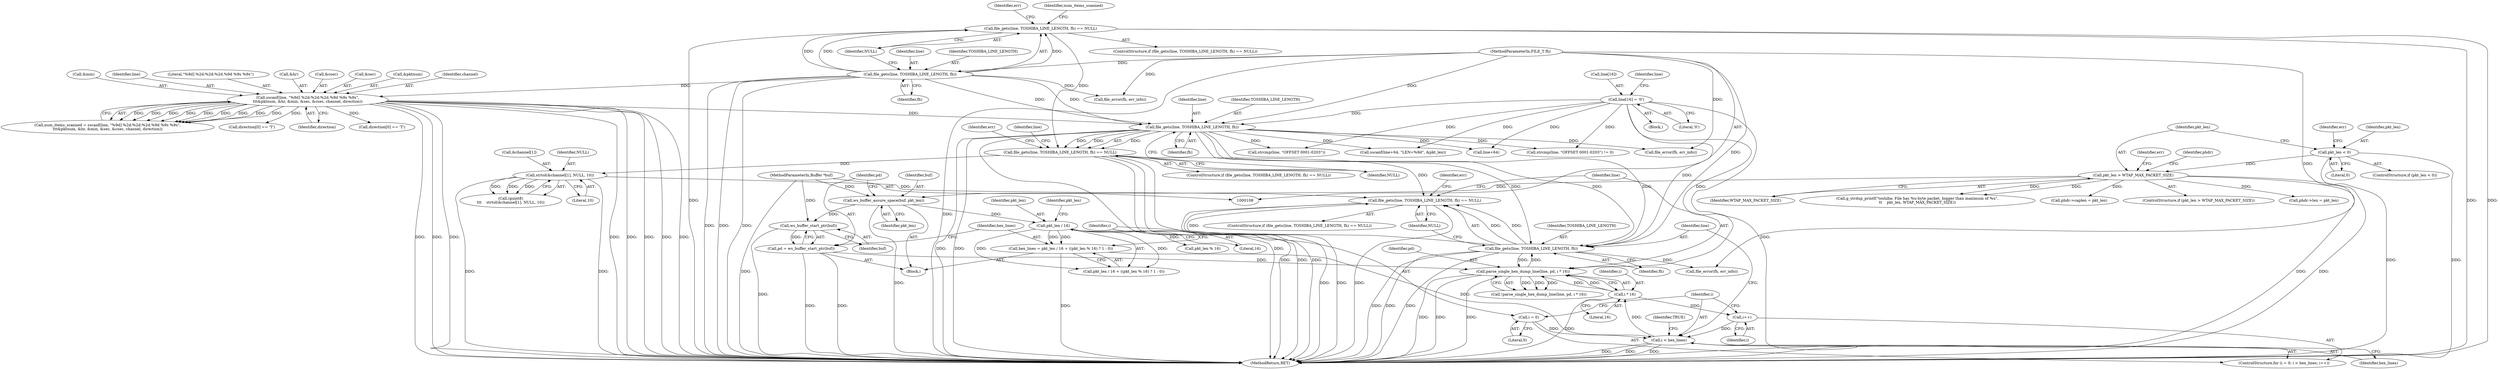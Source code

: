 digraph "0_wireshark_3270dfac43da861c714df76513456b46765ff47f@API" {
"1000445" [label="(Call,file_gets(line, TOSHIBA_LINE_LENGTH, fh) == NULL)"];
"1000446" [label="(Call,file_gets(line, TOSHIBA_LINE_LENGTH, fh))"];
"1000222" [label="(Call,line[16] = '\0')"];
"1000472" [label="(Call,parse_single_hex_dump_line(line, pd, i * 16))"];
"1000418" [label="(Call,pd = ws_buffer_start_ptr(buf))"];
"1000420" [label="(Call,ws_buffer_start_ptr(buf))"];
"1000415" [label="(Call,ws_buffer_assure_space(buf, pkt_len))"];
"1000111" [label="(MethodParameterIn,Buffer *buf)"];
"1000274" [label="(Call,pkt_len > WTAP_MAX_PACKET_SIZE)"];
"1000258" [label="(Call,pkt_len < 0)"];
"1000475" [label="(Call,i * 16)"];
"1000438" [label="(Call,i < hex_lines)"];
"1000441" [label="(Call,i++)"];
"1000435" [label="(Call,i = 0)"];
"1000422" [label="(Call,hex_lines = pkt_len / 16 + ((pkt_len % 16) ? 1 : 0))"];
"1000425" [label="(Call,pkt_len / 16)"];
"1000198" [label="(Call,file_gets(line, TOSHIBA_LINE_LENGTH, fh))"];
"1000163" [label="(Call,sscanf(line, \"%9d] %2d:%2d:%2d.%9d %9s %9s\",\n\t\t\t&pktnum, &hr, &min, &sec, &csec, channel, direction))"];
"1000137" [label="(Call,file_gets(line, TOSHIBA_LINE_LENGTH, fh))"];
"1000109" [label="(MethodParameterIn,FILE_T fh)"];
"1000367" [label="(Call,strtol(&channel[1], NULL, 10))"];
"1000197" [label="(Call,file_gets(line, TOSHIBA_LINE_LENGTH, fh) == NULL)"];
"1000136" [label="(Call,file_gets(line, TOSHIBA_LINE_LENGTH, fh) == NULL)"];
"1000354" [label="(Call,direction[0] == 'T')"];
"1000195" [label="(Block,)"];
"1000228" [label="(Call,strcmp(line, \"OFFSET 0001-0203\"))"];
"1000449" [label="(Identifier,fh)"];
"1000140" [label="(Identifier,fh)"];
"1000235" [label="(Call,line+64)"];
"1000472" [label="(Call,parse_single_hex_dump_line(line, pd, i * 16))"];
"1000447" [label="(Identifier,line)"];
"1000177" [label="(Identifier,direction)"];
"1000258" [label="(Call,pkt_len < 0)"];
"1000422" [label="(Call,hex_lines = pkt_len / 16 + ((pkt_len % 16) ? 1 : 0))"];
"1000257" [label="(ControlStructure,if (pkt_len < 0))"];
"1000111" [label="(MethodParameterIn,Buffer *buf)"];
"1000471" [label="(Call,!parse_single_hex_dump_line(line, pd, i * 16))"];
"1000439" [label="(Identifier,i)"];
"1000280" [label="(Identifier,err)"];
"1000198" [label="(Call,file_gets(line, TOSHIBA_LINE_LENGTH, fh))"];
"1000145" [label="(Identifier,err)"];
"1000276" [label="(Identifier,WTAP_MAX_PACKET_SIZE)"];
"1000427" [label="(Literal,16)"];
"1000368" [label="(Call,&channel[1])"];
"1000114" [label="(Block,)"];
"1000166" [label="(Call,&pktnum)"];
"1000455" [label="(Call,file_error(fh, err_info))"];
"1000477" [label="(Literal,16)"];
"1000424" [label="(Call,pkt_len / 16 + ((pkt_len % 16) ? 1 : 0))"];
"1000226" [label="(Literal,'\0')"];
"1000259" [label="(Identifier,pkt_len)"];
"1000141" [label="(Identifier,NULL)"];
"1000162" [label="(Identifier,num_items_scanned)"];
"1000445" [label="(Call,file_gets(line, TOSHIBA_LINE_LENGTH, fh) == NULL)"];
"1000417" [label="(Identifier,pkt_len)"];
"1000163" [label="(Call,sscanf(line, \"%9d] %2d:%2d:%2d.%9d %9s %9s\",\n\t\t\t&pktnum, &hr, &min, &sec, &csec, channel, direction))"];
"1000135" [label="(ControlStructure,if (file_gets(line, TOSHIBA_LINE_LENGTH, fh) == NULL))"];
"1000176" [label="(Identifier,channel)"];
"1000491" [label="(Identifier,TRUE)"];
"1000275" [label="(Identifier,pkt_len)"];
"1000222" [label="(Call,line[16] = '\0')"];
"1000415" [label="(Call,ws_buffer_assure_space(buf, pkt_len))"];
"1000475" [label="(Call,i * 16)"];
"1000229" [label="(Identifier,line)"];
"1000260" [label="(Literal,0)"];
"1000274" [label="(Call,pkt_len > WTAP_MAX_PACKET_SIZE)"];
"1000442" [label="(Identifier,i)"];
"1000450" [label="(Identifier,NULL)"];
"1000473" [label="(Identifier,line)"];
"1000207" [label="(Call,file_error(fh, err_info))"];
"1000199" [label="(Identifier,line)"];
"1000137" [label="(Call,file_gets(line, TOSHIBA_LINE_LENGTH, fh))"];
"1000285" [label="(Call,g_strdup_printf(\"toshiba: File has %u-byte packet, bigger than maximum of %u\",\n\t\t    pkt_len, WTAP_MAX_PACKET_SIZE))"];
"1000234" [label="(Call,sscanf(line+64, \"LEN=%9d\", &pkt_len))"];
"1000430" [label="(Identifier,pkt_len)"];
"1000474" [label="(Identifier,pd)"];
"1000416" [label="(Identifier,buf)"];
"1000426" [label="(Identifier,pkt_len)"];
"1000327" [label="(Call,phdr->caplen = pkt_len)"];
"1000365" [label="(Call,(guint8)\n\t\t\t    strtol(&channel[1], NULL, 10))"];
"1000438" [label="(Call,i < hex_lines)"];
"1000373" [label="(Literal,10)"];
"1000138" [label="(Identifier,line)"];
"1000387" [label="(Call,direction[0] == 'T')"];
"1000170" [label="(Call,&min)"];
"1000223" [label="(Call,line[16])"];
"1000421" [label="(Identifier,buf)"];
"1000206" [label="(Identifier,err)"];
"1000164" [label="(Identifier,line)"];
"1000165" [label="(Literal,\"%9d] %2d:%2d:%2d.%9d %9s %9s\")"];
"1000202" [label="(Identifier,NULL)"];
"1000197" [label="(Call,file_gets(line, TOSHIBA_LINE_LENGTH, fh) == NULL)"];
"1000425" [label="(Call,pkt_len / 16)"];
"1000492" [label="(MethodReturn,RET)"];
"1000367" [label="(Call,strtol(&channel[1], NULL, 10))"];
"1000196" [label="(ControlStructure,if (file_gets(line, TOSHIBA_LINE_LENGTH, fh) == NULL))"];
"1000437" [label="(Literal,0)"];
"1000146" [label="(Call,file_error(fh, err_info))"];
"1000454" [label="(Identifier,err)"];
"1000476" [label="(Identifier,i)"];
"1000109" [label="(MethodParameterIn,FILE_T fh)"];
"1000446" [label="(Call,file_gets(line, TOSHIBA_LINE_LENGTH, fh))"];
"1000372" [label="(Identifier,NULL)"];
"1000200" [label="(Identifier,TOSHIBA_LINE_LENGTH)"];
"1000168" [label="(Call,&hr)"];
"1000273" [label="(ControlStructure,if (pkt_len > WTAP_MAX_PACKET_SIZE))"];
"1000227" [label="(Call,strcmp(line, \"OFFSET 0001-0203\") != 0)"];
"1000436" [label="(Identifier,i)"];
"1000136" [label="(Call,file_gets(line, TOSHIBA_LINE_LENGTH, fh) == NULL)"];
"1000161" [label="(Call,num_items_scanned = sscanf(line, \"%9d] %2d:%2d:%2d.%9d %9s %9s\",\n\t\t\t&pktnum, &hr, &min, &sec, &csec, channel, direction))"];
"1000332" [label="(Call,phdr->len = pkt_len)"];
"1000440" [label="(Identifier,hex_lines)"];
"1000174" [label="(Call,&csec)"];
"1000429" [label="(Call,pkt_len % 16)"];
"1000448" [label="(Identifier,TOSHIBA_LINE_LENGTH)"];
"1000423" [label="(Identifier,hex_lines)"];
"1000201" [label="(Identifier,fh)"];
"1000139" [label="(Identifier,TOSHIBA_LINE_LENGTH)"];
"1000420" [label="(Call,ws_buffer_start_ptr(buf))"];
"1000419" [label="(Identifier,pd)"];
"1000224" [label="(Identifier,line)"];
"1000264" [label="(Identifier,err)"];
"1000444" [label="(ControlStructure,if (file_gets(line, TOSHIBA_LINE_LENGTH, fh) == NULL))"];
"1000434" [label="(ControlStructure,for (i = 0; i < hex_lines; i++))"];
"1000435" [label="(Call,i = 0)"];
"1000418" [label="(Call,pd = ws_buffer_start_ptr(buf))"];
"1000172" [label="(Call,&sec)"];
"1000293" [label="(Identifier,phdr)"];
"1000441" [label="(Call,i++)"];
"1000445" -> "1000444"  [label="AST: "];
"1000445" -> "1000450"  [label="CFG: "];
"1000446" -> "1000445"  [label="AST: "];
"1000450" -> "1000445"  [label="AST: "];
"1000454" -> "1000445"  [label="CFG: "];
"1000473" -> "1000445"  [label="CFG: "];
"1000445" -> "1000492"  [label="DDG: "];
"1000445" -> "1000492"  [label="DDG: "];
"1000445" -> "1000492"  [label="DDG: "];
"1000446" -> "1000445"  [label="DDG: "];
"1000446" -> "1000445"  [label="DDG: "];
"1000446" -> "1000445"  [label="DDG: "];
"1000367" -> "1000445"  [label="DDG: "];
"1000197" -> "1000445"  [label="DDG: "];
"1000446" -> "1000449"  [label="CFG: "];
"1000447" -> "1000446"  [label="AST: "];
"1000448" -> "1000446"  [label="AST: "];
"1000449" -> "1000446"  [label="AST: "];
"1000450" -> "1000446"  [label="CFG: "];
"1000446" -> "1000492"  [label="DDG: "];
"1000446" -> "1000492"  [label="DDG: "];
"1000446" -> "1000492"  [label="DDG: "];
"1000222" -> "1000446"  [label="DDG: "];
"1000472" -> "1000446"  [label="DDG: "];
"1000198" -> "1000446"  [label="DDG: "];
"1000198" -> "1000446"  [label="DDG: "];
"1000198" -> "1000446"  [label="DDG: "];
"1000109" -> "1000446"  [label="DDG: "];
"1000446" -> "1000455"  [label="DDG: "];
"1000446" -> "1000472"  [label="DDG: "];
"1000222" -> "1000195"  [label="AST: "];
"1000222" -> "1000226"  [label="CFG: "];
"1000223" -> "1000222"  [label="AST: "];
"1000226" -> "1000222"  [label="AST: "];
"1000229" -> "1000222"  [label="CFG: "];
"1000222" -> "1000492"  [label="DDG: "];
"1000222" -> "1000198"  [label="DDG: "];
"1000222" -> "1000227"  [label="DDG: "];
"1000222" -> "1000228"  [label="DDG: "];
"1000222" -> "1000234"  [label="DDG: "];
"1000222" -> "1000235"  [label="DDG: "];
"1000222" -> "1000472"  [label="DDG: "];
"1000472" -> "1000471"  [label="AST: "];
"1000472" -> "1000475"  [label="CFG: "];
"1000473" -> "1000472"  [label="AST: "];
"1000474" -> "1000472"  [label="AST: "];
"1000475" -> "1000472"  [label="AST: "];
"1000471" -> "1000472"  [label="CFG: "];
"1000472" -> "1000492"  [label="DDG: "];
"1000472" -> "1000492"  [label="DDG: "];
"1000472" -> "1000492"  [label="DDG: "];
"1000472" -> "1000471"  [label="DDG: "];
"1000472" -> "1000471"  [label="DDG: "];
"1000472" -> "1000471"  [label="DDG: "];
"1000418" -> "1000472"  [label="DDG: "];
"1000475" -> "1000472"  [label="DDG: "];
"1000475" -> "1000472"  [label="DDG: "];
"1000418" -> "1000114"  [label="AST: "];
"1000418" -> "1000420"  [label="CFG: "];
"1000419" -> "1000418"  [label="AST: "];
"1000420" -> "1000418"  [label="AST: "];
"1000423" -> "1000418"  [label="CFG: "];
"1000418" -> "1000492"  [label="DDG: "];
"1000418" -> "1000492"  [label="DDG: "];
"1000420" -> "1000418"  [label="DDG: "];
"1000420" -> "1000421"  [label="CFG: "];
"1000421" -> "1000420"  [label="AST: "];
"1000420" -> "1000492"  [label="DDG: "];
"1000415" -> "1000420"  [label="DDG: "];
"1000111" -> "1000420"  [label="DDG: "];
"1000415" -> "1000114"  [label="AST: "];
"1000415" -> "1000417"  [label="CFG: "];
"1000416" -> "1000415"  [label="AST: "];
"1000417" -> "1000415"  [label="AST: "];
"1000419" -> "1000415"  [label="CFG: "];
"1000415" -> "1000492"  [label="DDG: "];
"1000111" -> "1000415"  [label="DDG: "];
"1000274" -> "1000415"  [label="DDG: "];
"1000415" -> "1000425"  [label="DDG: "];
"1000111" -> "1000108"  [label="AST: "];
"1000111" -> "1000492"  [label="DDG: "];
"1000274" -> "1000273"  [label="AST: "];
"1000274" -> "1000276"  [label="CFG: "];
"1000275" -> "1000274"  [label="AST: "];
"1000276" -> "1000274"  [label="AST: "];
"1000280" -> "1000274"  [label="CFG: "];
"1000293" -> "1000274"  [label="CFG: "];
"1000274" -> "1000492"  [label="DDG: "];
"1000274" -> "1000492"  [label="DDG: "];
"1000258" -> "1000274"  [label="DDG: "];
"1000274" -> "1000285"  [label="DDG: "];
"1000274" -> "1000285"  [label="DDG: "];
"1000274" -> "1000327"  [label="DDG: "];
"1000274" -> "1000332"  [label="DDG: "];
"1000258" -> "1000257"  [label="AST: "];
"1000258" -> "1000260"  [label="CFG: "];
"1000259" -> "1000258"  [label="AST: "];
"1000260" -> "1000258"  [label="AST: "];
"1000264" -> "1000258"  [label="CFG: "];
"1000275" -> "1000258"  [label="CFG: "];
"1000258" -> "1000492"  [label="DDG: "];
"1000258" -> "1000492"  [label="DDG: "];
"1000475" -> "1000477"  [label="CFG: "];
"1000476" -> "1000475"  [label="AST: "];
"1000477" -> "1000475"  [label="AST: "];
"1000475" -> "1000492"  [label="DDG: "];
"1000475" -> "1000441"  [label="DDG: "];
"1000438" -> "1000475"  [label="DDG: "];
"1000438" -> "1000434"  [label="AST: "];
"1000438" -> "1000440"  [label="CFG: "];
"1000439" -> "1000438"  [label="AST: "];
"1000440" -> "1000438"  [label="AST: "];
"1000447" -> "1000438"  [label="CFG: "];
"1000491" -> "1000438"  [label="CFG: "];
"1000438" -> "1000492"  [label="DDG: "];
"1000438" -> "1000492"  [label="DDG: "];
"1000438" -> "1000492"  [label="DDG: "];
"1000441" -> "1000438"  [label="DDG: "];
"1000435" -> "1000438"  [label="DDG: "];
"1000422" -> "1000438"  [label="DDG: "];
"1000441" -> "1000434"  [label="AST: "];
"1000441" -> "1000442"  [label="CFG: "];
"1000442" -> "1000441"  [label="AST: "];
"1000439" -> "1000441"  [label="CFG: "];
"1000435" -> "1000434"  [label="AST: "];
"1000435" -> "1000437"  [label="CFG: "];
"1000436" -> "1000435"  [label="AST: "];
"1000437" -> "1000435"  [label="AST: "];
"1000439" -> "1000435"  [label="CFG: "];
"1000422" -> "1000114"  [label="AST: "];
"1000422" -> "1000424"  [label="CFG: "];
"1000423" -> "1000422"  [label="AST: "];
"1000424" -> "1000422"  [label="AST: "];
"1000436" -> "1000422"  [label="CFG: "];
"1000422" -> "1000492"  [label="DDG: "];
"1000425" -> "1000422"  [label="DDG: "];
"1000425" -> "1000422"  [label="DDG: "];
"1000425" -> "1000424"  [label="AST: "];
"1000425" -> "1000427"  [label="CFG: "];
"1000426" -> "1000425"  [label="AST: "];
"1000427" -> "1000425"  [label="AST: "];
"1000430" -> "1000425"  [label="CFG: "];
"1000425" -> "1000424"  [label="DDG: "];
"1000425" -> "1000424"  [label="DDG: "];
"1000425" -> "1000429"  [label="DDG: "];
"1000198" -> "1000197"  [label="AST: "];
"1000198" -> "1000201"  [label="CFG: "];
"1000199" -> "1000198"  [label="AST: "];
"1000200" -> "1000198"  [label="AST: "];
"1000201" -> "1000198"  [label="AST: "];
"1000202" -> "1000198"  [label="CFG: "];
"1000198" -> "1000492"  [label="DDG: "];
"1000198" -> "1000492"  [label="DDG: "];
"1000198" -> "1000492"  [label="DDG: "];
"1000198" -> "1000197"  [label="DDG: "];
"1000198" -> "1000197"  [label="DDG: "];
"1000198" -> "1000197"  [label="DDG: "];
"1000163" -> "1000198"  [label="DDG: "];
"1000137" -> "1000198"  [label="DDG: "];
"1000137" -> "1000198"  [label="DDG: "];
"1000109" -> "1000198"  [label="DDG: "];
"1000198" -> "1000207"  [label="DDG: "];
"1000198" -> "1000227"  [label="DDG: "];
"1000198" -> "1000228"  [label="DDG: "];
"1000198" -> "1000234"  [label="DDG: "];
"1000198" -> "1000235"  [label="DDG: "];
"1000163" -> "1000161"  [label="AST: "];
"1000163" -> "1000177"  [label="CFG: "];
"1000164" -> "1000163"  [label="AST: "];
"1000165" -> "1000163"  [label="AST: "];
"1000166" -> "1000163"  [label="AST: "];
"1000168" -> "1000163"  [label="AST: "];
"1000170" -> "1000163"  [label="AST: "];
"1000172" -> "1000163"  [label="AST: "];
"1000174" -> "1000163"  [label="AST: "];
"1000176" -> "1000163"  [label="AST: "];
"1000177" -> "1000163"  [label="AST: "];
"1000161" -> "1000163"  [label="CFG: "];
"1000163" -> "1000492"  [label="DDG: "];
"1000163" -> "1000492"  [label="DDG: "];
"1000163" -> "1000492"  [label="DDG: "];
"1000163" -> "1000492"  [label="DDG: "];
"1000163" -> "1000492"  [label="DDG: "];
"1000163" -> "1000492"  [label="DDG: "];
"1000163" -> "1000492"  [label="DDG: "];
"1000163" -> "1000492"  [label="DDG: "];
"1000163" -> "1000161"  [label="DDG: "];
"1000163" -> "1000161"  [label="DDG: "];
"1000163" -> "1000161"  [label="DDG: "];
"1000163" -> "1000161"  [label="DDG: "];
"1000163" -> "1000161"  [label="DDG: "];
"1000163" -> "1000161"  [label="DDG: "];
"1000163" -> "1000161"  [label="DDG: "];
"1000163" -> "1000161"  [label="DDG: "];
"1000163" -> "1000161"  [label="DDG: "];
"1000137" -> "1000163"  [label="DDG: "];
"1000163" -> "1000354"  [label="DDG: "];
"1000163" -> "1000387"  [label="DDG: "];
"1000137" -> "1000136"  [label="AST: "];
"1000137" -> "1000140"  [label="CFG: "];
"1000138" -> "1000137"  [label="AST: "];
"1000139" -> "1000137"  [label="AST: "];
"1000140" -> "1000137"  [label="AST: "];
"1000141" -> "1000137"  [label="CFG: "];
"1000137" -> "1000492"  [label="DDG: "];
"1000137" -> "1000492"  [label="DDG: "];
"1000137" -> "1000492"  [label="DDG: "];
"1000137" -> "1000136"  [label="DDG: "];
"1000137" -> "1000136"  [label="DDG: "];
"1000137" -> "1000136"  [label="DDG: "];
"1000109" -> "1000137"  [label="DDG: "];
"1000137" -> "1000146"  [label="DDG: "];
"1000109" -> "1000108"  [label="AST: "];
"1000109" -> "1000492"  [label="DDG: "];
"1000109" -> "1000146"  [label="DDG: "];
"1000109" -> "1000207"  [label="DDG: "];
"1000109" -> "1000455"  [label="DDG: "];
"1000367" -> "1000365"  [label="AST: "];
"1000367" -> "1000373"  [label="CFG: "];
"1000368" -> "1000367"  [label="AST: "];
"1000372" -> "1000367"  [label="AST: "];
"1000373" -> "1000367"  [label="AST: "];
"1000365" -> "1000367"  [label="CFG: "];
"1000367" -> "1000492"  [label="DDG: "];
"1000367" -> "1000492"  [label="DDG: "];
"1000367" -> "1000365"  [label="DDG: "];
"1000367" -> "1000365"  [label="DDG: "];
"1000367" -> "1000365"  [label="DDG: "];
"1000197" -> "1000367"  [label="DDG: "];
"1000197" -> "1000196"  [label="AST: "];
"1000197" -> "1000202"  [label="CFG: "];
"1000202" -> "1000197"  [label="AST: "];
"1000206" -> "1000197"  [label="CFG: "];
"1000224" -> "1000197"  [label="CFG: "];
"1000197" -> "1000492"  [label="DDG: "];
"1000197" -> "1000492"  [label="DDG: "];
"1000197" -> "1000492"  [label="DDG: "];
"1000136" -> "1000197"  [label="DDG: "];
"1000136" -> "1000135"  [label="AST: "];
"1000136" -> "1000141"  [label="CFG: "];
"1000141" -> "1000136"  [label="AST: "];
"1000145" -> "1000136"  [label="CFG: "];
"1000162" -> "1000136"  [label="CFG: "];
"1000136" -> "1000492"  [label="DDG: "];
"1000136" -> "1000492"  [label="DDG: "];
"1000136" -> "1000492"  [label="DDG: "];
}
